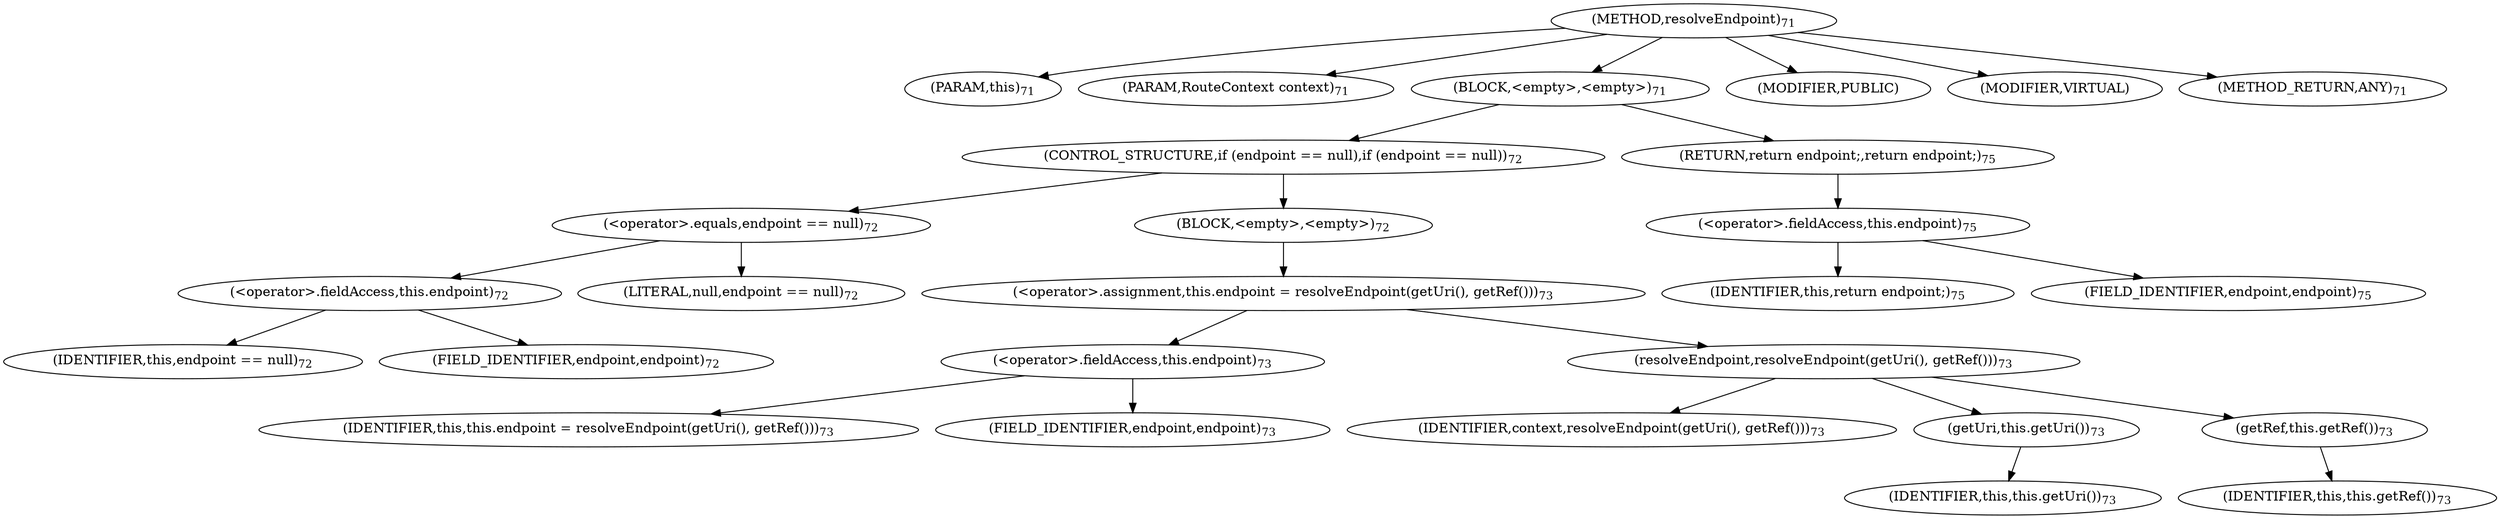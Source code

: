 digraph "resolveEndpoint" {  
"100" [label = <(METHOD,resolveEndpoint)<SUB>71</SUB>> ]
"15" [label = <(PARAM,this)<SUB>71</SUB>> ]
"101" [label = <(PARAM,RouteContext context)<SUB>71</SUB>> ]
"102" [label = <(BLOCK,&lt;empty&gt;,&lt;empty&gt;)<SUB>71</SUB>> ]
"103" [label = <(CONTROL_STRUCTURE,if (endpoint == null),if (endpoint == null))<SUB>72</SUB>> ]
"104" [label = <(&lt;operator&gt;.equals,endpoint == null)<SUB>72</SUB>> ]
"105" [label = <(&lt;operator&gt;.fieldAccess,this.endpoint)<SUB>72</SUB>> ]
"106" [label = <(IDENTIFIER,this,endpoint == null)<SUB>72</SUB>> ]
"107" [label = <(FIELD_IDENTIFIER,endpoint,endpoint)<SUB>72</SUB>> ]
"108" [label = <(LITERAL,null,endpoint == null)<SUB>72</SUB>> ]
"109" [label = <(BLOCK,&lt;empty&gt;,&lt;empty&gt;)<SUB>72</SUB>> ]
"110" [label = <(&lt;operator&gt;.assignment,this.endpoint = resolveEndpoint(getUri(), getRef()))<SUB>73</SUB>> ]
"111" [label = <(&lt;operator&gt;.fieldAccess,this.endpoint)<SUB>73</SUB>> ]
"112" [label = <(IDENTIFIER,this,this.endpoint = resolveEndpoint(getUri(), getRef()))<SUB>73</SUB>> ]
"113" [label = <(FIELD_IDENTIFIER,endpoint,endpoint)<SUB>73</SUB>> ]
"114" [label = <(resolveEndpoint,resolveEndpoint(getUri(), getRef()))<SUB>73</SUB>> ]
"115" [label = <(IDENTIFIER,context,resolveEndpoint(getUri(), getRef()))<SUB>73</SUB>> ]
"116" [label = <(getUri,this.getUri())<SUB>73</SUB>> ]
"14" [label = <(IDENTIFIER,this,this.getUri())<SUB>73</SUB>> ]
"117" [label = <(getRef,this.getRef())<SUB>73</SUB>> ]
"16" [label = <(IDENTIFIER,this,this.getRef())<SUB>73</SUB>> ]
"118" [label = <(RETURN,return endpoint;,return endpoint;)<SUB>75</SUB>> ]
"119" [label = <(&lt;operator&gt;.fieldAccess,this.endpoint)<SUB>75</SUB>> ]
"120" [label = <(IDENTIFIER,this,return endpoint;)<SUB>75</SUB>> ]
"121" [label = <(FIELD_IDENTIFIER,endpoint,endpoint)<SUB>75</SUB>> ]
"122" [label = <(MODIFIER,PUBLIC)> ]
"123" [label = <(MODIFIER,VIRTUAL)> ]
"124" [label = <(METHOD_RETURN,ANY)<SUB>71</SUB>> ]
  "100" -> "15" 
  "100" -> "101" 
  "100" -> "102" 
  "100" -> "122" 
  "100" -> "123" 
  "100" -> "124" 
  "102" -> "103" 
  "102" -> "118" 
  "103" -> "104" 
  "103" -> "109" 
  "104" -> "105" 
  "104" -> "108" 
  "105" -> "106" 
  "105" -> "107" 
  "109" -> "110" 
  "110" -> "111" 
  "110" -> "114" 
  "111" -> "112" 
  "111" -> "113" 
  "114" -> "115" 
  "114" -> "116" 
  "114" -> "117" 
  "116" -> "14" 
  "117" -> "16" 
  "118" -> "119" 
  "119" -> "120" 
  "119" -> "121" 
}
